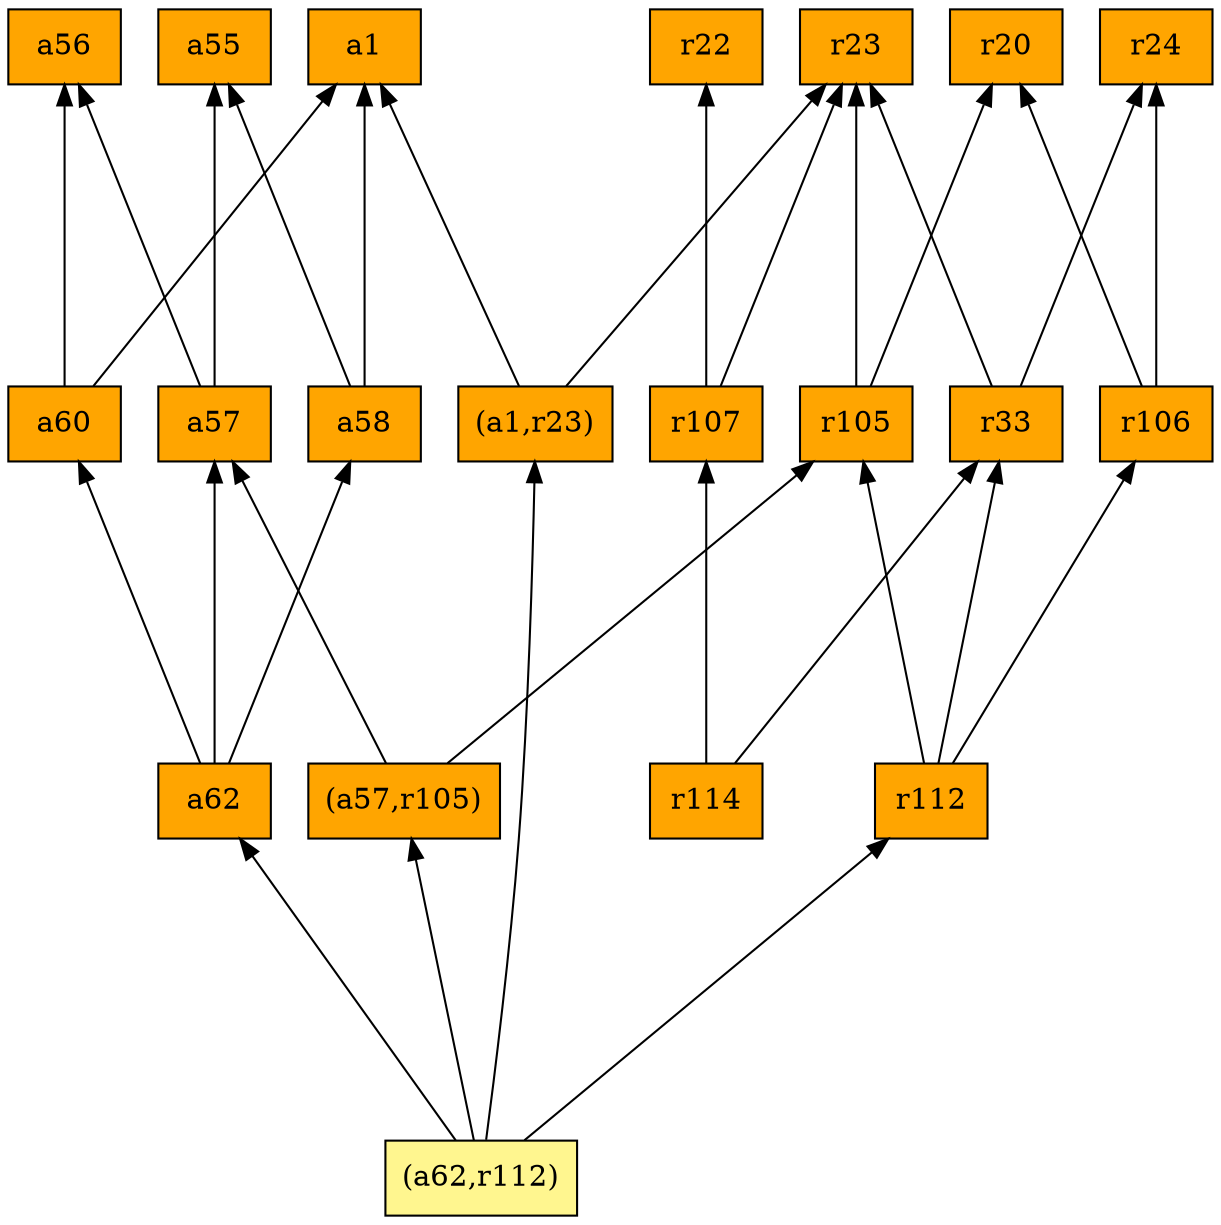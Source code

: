 digraph G {
rankdir=BT;ranksep="2.0";
"r106" [shape=record,fillcolor=orange,style=filled,label="{r106}"];
"a58" [shape=record,fillcolor=orange,style=filled,label="{a58}"];
"r22" [shape=record,fillcolor=orange,style=filled,label="{r22}"];
"a57" [shape=record,fillcolor=orange,style=filled,label="{a57}"];
"a56" [shape=record,fillcolor=orange,style=filled,label="{a56}"];
"r107" [shape=record,fillcolor=orange,style=filled,label="{r107}"];
"r105" [shape=record,fillcolor=orange,style=filled,label="{r105}"];
"r114" [shape=record,fillcolor=orange,style=filled,label="{r114}"];
"a62" [shape=record,fillcolor=orange,style=filled,label="{a62}"];
"a1" [shape=record,fillcolor=orange,style=filled,label="{a1}"];
"(a57,r105)" [shape=record,fillcolor=orange,style=filled,label="{(a57,r105)}"];
"(a1,r23)" [shape=record,fillcolor=orange,style=filled,label="{(a1,r23)}"];
"a60" [shape=record,fillcolor=orange,style=filled,label="{a60}"];
"(a62,r112)" [shape=record,fillcolor=khaki1,style=filled,label="{(a62,r112)}"];
"r24" [shape=record,fillcolor=orange,style=filled,label="{r24}"];
"a55" [shape=record,fillcolor=orange,style=filled,label="{a55}"];
"r23" [shape=record,fillcolor=orange,style=filled,label="{r23}"];
"r33" [shape=record,fillcolor=orange,style=filled,label="{r33}"];
"r20" [shape=record,fillcolor=orange,style=filled,label="{r20}"];
"r112" [shape=record,fillcolor=orange,style=filled,label="{r112}"];
"r106" -> "r20"
"r106" -> "r24"
"a58" -> "a1"
"a58" -> "a55"
"a57" -> "a56"
"a57" -> "a55"
"r107" -> "r23"
"r107" -> "r22"
"r105" -> "r20"
"r105" -> "r23"
"r114" -> "r107"
"r114" -> "r33"
"a62" -> "a58"
"a62" -> "a60"
"a62" -> "a57"
"(a57,r105)" -> "a57"
"(a57,r105)" -> "r105"
"(a1,r23)" -> "a1"
"(a1,r23)" -> "r23"
"a60" -> "a1"
"a60" -> "a56"
"(a62,r112)" -> "(a57,r105)"
"(a62,r112)" -> "(a1,r23)"
"(a62,r112)" -> "a62"
"(a62,r112)" -> "r112"
"r33" -> "r24"
"r33" -> "r23"
"r112" -> "r106"
"r112" -> "r105"
"r112" -> "r33"
}